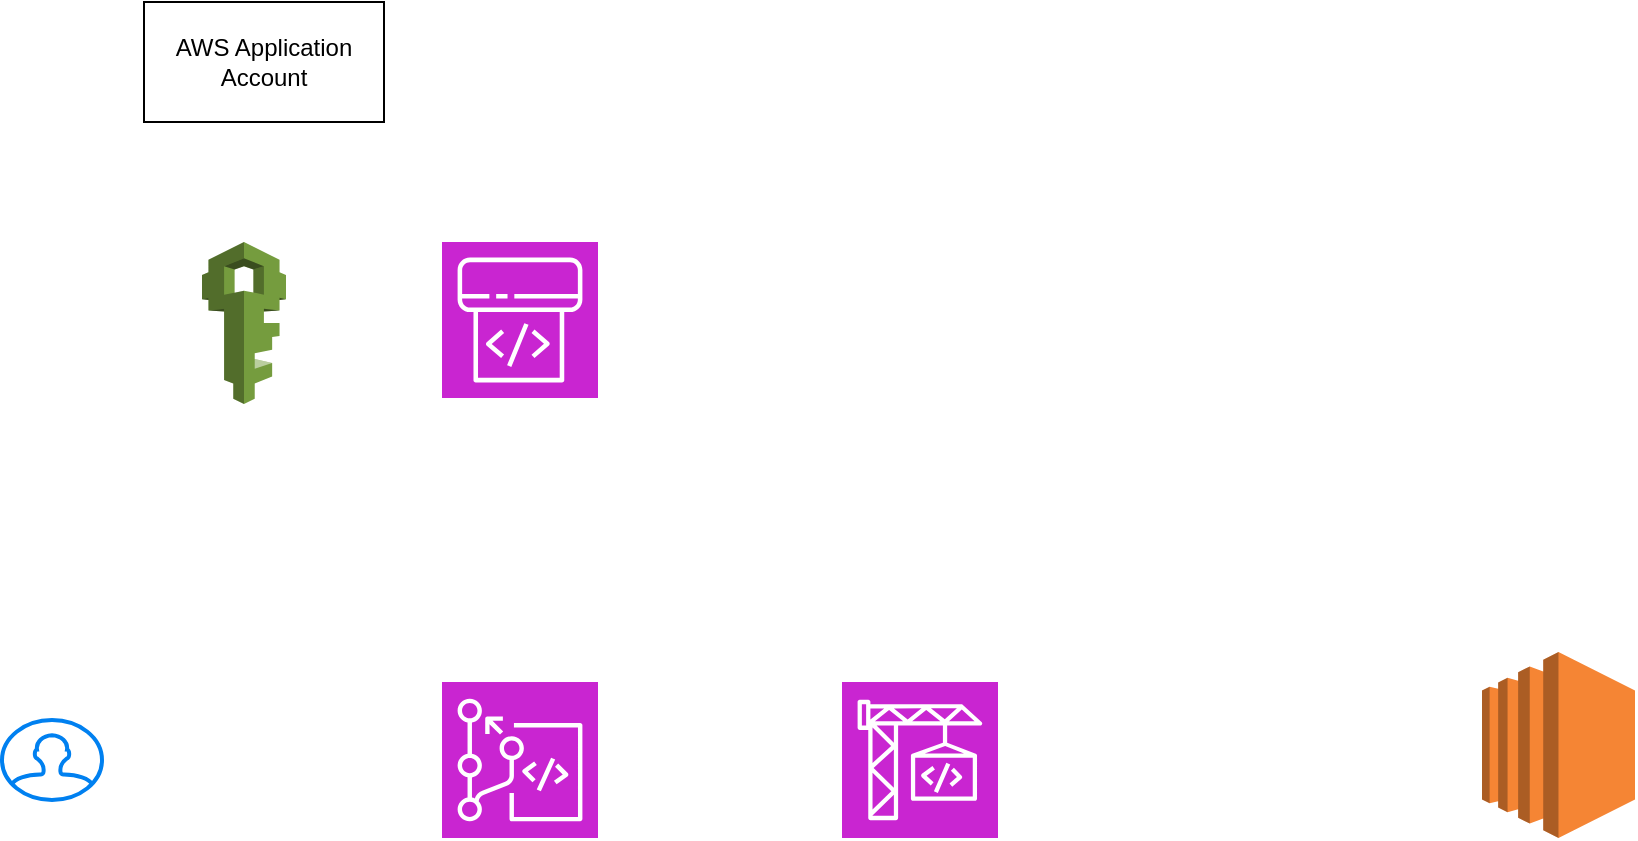 <mxfile version="22.0.6" type="github">
  <diagram name="Page-1" id="1XqCp414BJ1xofS9S-Hm">
    <mxGraphModel dx="1050" dy="1634" grid="1" gridSize="10" guides="1" tooltips="1" connect="1" arrows="1" fold="1" page="1" pageScale="1" pageWidth="850" pageHeight="1100" math="0" shadow="0">
      <root>
        <mxCell id="0" />
        <mxCell id="1" parent="0" />
        <mxCell id="1Lb-6rY9vOmU1GPdO8UI-6" value="AWS Application Account" style="rounded=0;whiteSpace=wrap;html=1;" vertex="1" parent="1">
          <mxGeometry x="161" y="-100" width="120" height="60" as="geometry" />
        </mxCell>
        <mxCell id="1Lb-6rY9vOmU1GPdO8UI-10" value="" style="sketch=0;points=[[0,0,0],[0.25,0,0],[0.5,0,0],[0.75,0,0],[1,0,0],[0,1,0],[0.25,1,0],[0.5,1,0],[0.75,1,0],[1,1,0],[0,0.25,0],[0,0.5,0],[0,0.75,0],[1,0.25,0],[1,0.5,0],[1,0.75,0]];outlineConnect=0;fontColor=#232F3E;fillColor=#C925D1;strokeColor=#ffffff;dashed=0;verticalLabelPosition=bottom;verticalAlign=top;align=center;html=1;fontSize=12;fontStyle=0;aspect=fixed;shape=mxgraph.aws4.resourceIcon;resIcon=mxgraph.aws4.codepipeline;" vertex="1" parent="1">
          <mxGeometry x="310" y="20" width="78" height="78" as="geometry" />
        </mxCell>
        <mxCell id="1Lb-6rY9vOmU1GPdO8UI-13" value="" style="sketch=0;points=[[0,0,0],[0.25,0,0],[0.5,0,0],[0.75,0,0],[1,0,0],[0,1,0],[0.25,1,0],[0.5,1,0],[0.75,1,0],[1,1,0],[0,0.25,0],[0,0.5,0],[0,0.75,0],[1,0.25,0],[1,0.5,0],[1,0.75,0]];outlineConnect=0;fontColor=#232F3E;fillColor=#C925D1;strokeColor=#ffffff;dashed=0;verticalLabelPosition=bottom;verticalAlign=top;align=center;html=1;fontSize=12;fontStyle=0;aspect=fixed;shape=mxgraph.aws4.resourceIcon;resIcon=mxgraph.aws4.codecommit;" vertex="1" parent="1">
          <mxGeometry x="310" y="240" width="78" height="78" as="geometry" />
        </mxCell>
        <mxCell id="1Lb-6rY9vOmU1GPdO8UI-14" value="" style="sketch=0;points=[[0,0,0],[0.25,0,0],[0.5,0,0],[0.75,0,0],[1,0,0],[0,1,0],[0.25,1,0],[0.5,1,0],[0.75,1,0],[1,1,0],[0,0.25,0],[0,0.5,0],[0,0.75,0],[1,0.25,0],[1,0.5,0],[1,0.75,0]];outlineConnect=0;fontColor=#232F3E;fillColor=#C925D1;strokeColor=#ffffff;dashed=0;verticalLabelPosition=bottom;verticalAlign=top;align=center;html=1;fontSize=12;fontStyle=0;aspect=fixed;shape=mxgraph.aws4.resourceIcon;resIcon=mxgraph.aws4.codebuild;" vertex="1" parent="1">
          <mxGeometry x="510" y="240" width="78" height="78" as="geometry" />
        </mxCell>
        <mxCell id="1Lb-6rY9vOmU1GPdO8UI-15" value="" style="outlineConnect=0;dashed=0;verticalLabelPosition=bottom;verticalAlign=top;align=center;html=1;shape=mxgraph.aws3.iam;fillColor=#759C3E;gradientColor=none;" vertex="1" parent="1">
          <mxGeometry x="190" y="20" width="42" height="81" as="geometry" />
        </mxCell>
        <mxCell id="1Lb-6rY9vOmU1GPdO8UI-16" value="" style="outlineConnect=0;dashed=0;verticalLabelPosition=bottom;verticalAlign=top;align=center;html=1;shape=mxgraph.aws3.ec2;fillColor=#F58534;gradientColor=none;" vertex="1" parent="1">
          <mxGeometry x="830" y="225" width="76.5" height="93" as="geometry" />
        </mxCell>
        <mxCell id="1Lb-6rY9vOmU1GPdO8UI-18" value="" style="html=1;verticalLabelPosition=bottom;align=center;labelBackgroundColor=#ffffff;verticalAlign=top;strokeWidth=2;strokeColor=#0080F0;shadow=0;dashed=0;shape=mxgraph.ios7.icons.user;" vertex="1" parent="1">
          <mxGeometry x="90" y="259" width="50" height="40" as="geometry" />
        </mxCell>
      </root>
    </mxGraphModel>
  </diagram>
</mxfile>
